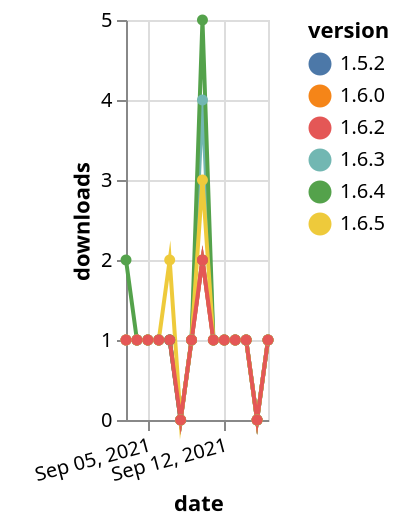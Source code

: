 {"$schema": "https://vega.github.io/schema/vega-lite/v5.json", "description": "A simple bar chart with embedded data.", "data": {"values": [{"date": "2021-09-03", "total": 205, "delta": 1, "version": "1.5.2"}, {"date": "2021-09-04", "total": 206, "delta": 1, "version": "1.5.2"}, {"date": "2021-09-05", "total": 207, "delta": 1, "version": "1.5.2"}, {"date": "2021-09-06", "total": 208, "delta": 1, "version": "1.5.2"}, {"date": "2021-09-07", "total": 209, "delta": 1, "version": "1.5.2"}, {"date": "2021-09-08", "total": 209, "delta": 0, "version": "1.5.2"}, {"date": "2021-09-09", "total": 210, "delta": 1, "version": "1.5.2"}, {"date": "2021-09-10", "total": 212, "delta": 2, "version": "1.5.2"}, {"date": "2021-09-11", "total": 213, "delta": 1, "version": "1.5.2"}, {"date": "2021-09-12", "total": 214, "delta": 1, "version": "1.5.2"}, {"date": "2021-09-13", "total": 215, "delta": 1, "version": "1.5.2"}, {"date": "2021-09-14", "total": 216, "delta": 1, "version": "1.5.2"}, {"date": "2021-09-15", "total": 216, "delta": 0, "version": "1.5.2"}, {"date": "2021-09-16", "total": 217, "delta": 1, "version": "1.5.2"}, {"date": "2021-09-03", "total": 151, "delta": 1, "version": "1.6.0"}, {"date": "2021-09-04", "total": 152, "delta": 1, "version": "1.6.0"}, {"date": "2021-09-05", "total": 153, "delta": 1, "version": "1.6.0"}, {"date": "2021-09-06", "total": 154, "delta": 1, "version": "1.6.0"}, {"date": "2021-09-07", "total": 155, "delta": 1, "version": "1.6.0"}, {"date": "2021-09-08", "total": 155, "delta": 0, "version": "1.6.0"}, {"date": "2021-09-09", "total": 156, "delta": 1, "version": "1.6.0"}, {"date": "2021-09-10", "total": 158, "delta": 2, "version": "1.6.0"}, {"date": "2021-09-11", "total": 159, "delta": 1, "version": "1.6.0"}, {"date": "2021-09-12", "total": 160, "delta": 1, "version": "1.6.0"}, {"date": "2021-09-13", "total": 161, "delta": 1, "version": "1.6.0"}, {"date": "2021-09-14", "total": 162, "delta": 1, "version": "1.6.0"}, {"date": "2021-09-15", "total": 162, "delta": 0, "version": "1.6.0"}, {"date": "2021-09-16", "total": 163, "delta": 1, "version": "1.6.0"}, {"date": "2021-09-03", "total": 1265, "delta": 1, "version": "1.6.3"}, {"date": "2021-09-04", "total": 1266, "delta": 1, "version": "1.6.3"}, {"date": "2021-09-05", "total": 1267, "delta": 1, "version": "1.6.3"}, {"date": "2021-09-06", "total": 1268, "delta": 1, "version": "1.6.3"}, {"date": "2021-09-07", "total": 1269, "delta": 1, "version": "1.6.3"}, {"date": "2021-09-08", "total": 1269, "delta": 0, "version": "1.6.3"}, {"date": "2021-09-09", "total": 1270, "delta": 1, "version": "1.6.3"}, {"date": "2021-09-10", "total": 1274, "delta": 4, "version": "1.6.3"}, {"date": "2021-09-11", "total": 1275, "delta": 1, "version": "1.6.3"}, {"date": "2021-09-12", "total": 1276, "delta": 1, "version": "1.6.3"}, {"date": "2021-09-13", "total": 1277, "delta": 1, "version": "1.6.3"}, {"date": "2021-09-14", "total": 1278, "delta": 1, "version": "1.6.3"}, {"date": "2021-09-15", "total": 1278, "delta": 0, "version": "1.6.3"}, {"date": "2021-09-16", "total": 1279, "delta": 1, "version": "1.6.3"}, {"date": "2021-09-03", "total": 311, "delta": 2, "version": "1.6.4"}, {"date": "2021-09-04", "total": 312, "delta": 1, "version": "1.6.4"}, {"date": "2021-09-05", "total": 313, "delta": 1, "version": "1.6.4"}, {"date": "2021-09-06", "total": 314, "delta": 1, "version": "1.6.4"}, {"date": "2021-09-07", "total": 315, "delta": 1, "version": "1.6.4"}, {"date": "2021-09-08", "total": 315, "delta": 0, "version": "1.6.4"}, {"date": "2021-09-09", "total": 316, "delta": 1, "version": "1.6.4"}, {"date": "2021-09-10", "total": 321, "delta": 5, "version": "1.6.4"}, {"date": "2021-09-11", "total": 322, "delta": 1, "version": "1.6.4"}, {"date": "2021-09-12", "total": 323, "delta": 1, "version": "1.6.4"}, {"date": "2021-09-13", "total": 324, "delta": 1, "version": "1.6.4"}, {"date": "2021-09-14", "total": 325, "delta": 1, "version": "1.6.4"}, {"date": "2021-09-15", "total": 325, "delta": 0, "version": "1.6.4"}, {"date": "2021-09-16", "total": 326, "delta": 1, "version": "1.6.4"}, {"date": "2021-09-03", "total": 164, "delta": 1, "version": "1.6.5"}, {"date": "2021-09-04", "total": 165, "delta": 1, "version": "1.6.5"}, {"date": "2021-09-05", "total": 166, "delta": 1, "version": "1.6.5"}, {"date": "2021-09-06", "total": 167, "delta": 1, "version": "1.6.5"}, {"date": "2021-09-07", "total": 169, "delta": 2, "version": "1.6.5"}, {"date": "2021-09-08", "total": 169, "delta": 0, "version": "1.6.5"}, {"date": "2021-09-09", "total": 170, "delta": 1, "version": "1.6.5"}, {"date": "2021-09-10", "total": 173, "delta": 3, "version": "1.6.5"}, {"date": "2021-09-11", "total": 174, "delta": 1, "version": "1.6.5"}, {"date": "2021-09-12", "total": 175, "delta": 1, "version": "1.6.5"}, {"date": "2021-09-13", "total": 176, "delta": 1, "version": "1.6.5"}, {"date": "2021-09-14", "total": 177, "delta": 1, "version": "1.6.5"}, {"date": "2021-09-15", "total": 177, "delta": 0, "version": "1.6.5"}, {"date": "2021-09-16", "total": 178, "delta": 1, "version": "1.6.5"}, {"date": "2021-09-03", "total": 216, "delta": 1, "version": "1.6.2"}, {"date": "2021-09-04", "total": 217, "delta": 1, "version": "1.6.2"}, {"date": "2021-09-05", "total": 218, "delta": 1, "version": "1.6.2"}, {"date": "2021-09-06", "total": 219, "delta": 1, "version": "1.6.2"}, {"date": "2021-09-07", "total": 220, "delta": 1, "version": "1.6.2"}, {"date": "2021-09-08", "total": 220, "delta": 0, "version": "1.6.2"}, {"date": "2021-09-09", "total": 221, "delta": 1, "version": "1.6.2"}, {"date": "2021-09-10", "total": 223, "delta": 2, "version": "1.6.2"}, {"date": "2021-09-11", "total": 224, "delta": 1, "version": "1.6.2"}, {"date": "2021-09-12", "total": 225, "delta": 1, "version": "1.6.2"}, {"date": "2021-09-13", "total": 226, "delta": 1, "version": "1.6.2"}, {"date": "2021-09-14", "total": 227, "delta": 1, "version": "1.6.2"}, {"date": "2021-09-15", "total": 227, "delta": 0, "version": "1.6.2"}, {"date": "2021-09-16", "total": 228, "delta": 1, "version": "1.6.2"}]}, "width": "container", "mark": {"type": "line", "point": {"filled": true}}, "encoding": {"x": {"field": "date", "type": "temporal", "timeUnit": "yearmonthdate", "title": "date", "axis": {"labelAngle": -15}}, "y": {"field": "delta", "type": "quantitative", "title": "downloads"}, "color": {"field": "version", "type": "nominal"}, "tooltip": {"field": "delta"}}}
